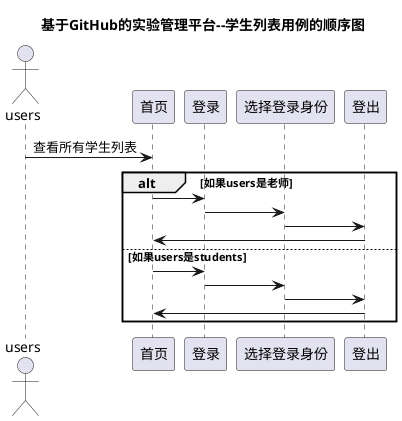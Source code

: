 @startuml

title 基于GitHub的实验管理平台--学生列表用例的顺序图

actor users

users -> 首页: 查看所有学生列表

alt 如果users是老师
    首页 -> 登录
    登录 -> 选择登录身份
	选择登录身份 -> 登出
    登出 -> 首页

else 如果users是students

    首页 -> 登录
        登录 -> 选择登录身份
    	选择登录身份 -> 登出
        登出 -> 首页

end



@enduml
